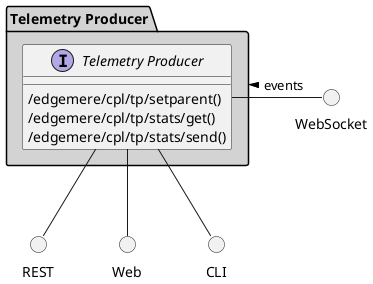 @startuml



package "Telemetry Producer" #lightgray {

    interface "Telemetry Producer" as i {
    
            /edgemere/cpl/tp/setparent()
            /edgemere/cpl/tp/stats/get()
            /edgemere/cpl/tp/stats/send()
    
    }
}

circle REST
circle Web
circle CLI
circle WebSocket

i -down- Web
i -down- CLI
i -down- REST
WebSocket -left- i: events >

package "Telemetry Producer" #lightgray {


}



@enduml
